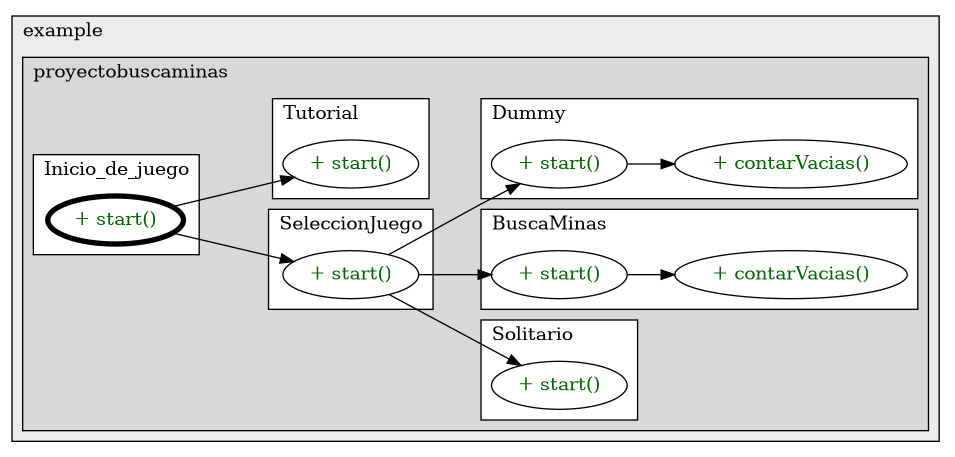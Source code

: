 @startuml

/' diagram meta data start
config=CallConfiguration;
{
  "rootMethod": "com.example.proyectobuscaminas.Inicio_de_juego#start(Stage)",
  "projectClassification": {
    "searchMode": "OpenProject", // OpenProject, AllProjects
    "includedProjects": "",
    "pathEndKeywords": "*.impl",
    "isClientPath": "",
    "isClientName": "",
    "isTestPath": "",
    "isTestName": "",
    "isMappingPath": "",
    "isMappingName": "",
    "isDataAccessPath": "",
    "isDataAccessName": "",
    "isDataStructurePath": "",
    "isDataStructureName": "",
    "isInterfaceStructuresPath": "",
    "isInterfaceStructuresName": "",
    "isEntryPointPath": "",
    "isEntryPointName": "",
    "treatFinalFieldsAsMandatory": false
  },
  "graphRestriction": {
    "classPackageExcludeFilter": "",
    "classPackageIncludeFilter": "",
    "classNameExcludeFilter": "",
    "classNameIncludeFilter": "",
    "methodNameExcludeFilter": "",
    "methodNameIncludeFilter": "",
    "removeByInheritance": "", // inheritance/annotation based filtering is done in a second step
    "removeByAnnotation": "",
    "removeByClassPackage": "", // cleanup the graph after inheritance/annotation based filtering is done
    "removeByClassName": "",
    "cutMappings": false,
    "cutEnum": true,
    "cutTests": true,
    "cutClient": true,
    "cutDataAccess": false,
    "cutInterfaceStructures": false,
    "cutDataStructures": false,
    "cutGetterAndSetter": true,
    "cutConstructors": true
  },
  "graphTraversal": {
    "forwardDepth": 3,
    "backwardDepth": 3,
    "classPackageExcludeFilter": "",
    "classPackageIncludeFilter": "",
    "classNameExcludeFilter": "",
    "classNameIncludeFilter": "",
    "methodNameExcludeFilter": "",
    "methodNameIncludeFilter": "",
    "hideMappings": false,
    "hideDataStructures": false,
    "hidePrivateMethods": true,
    "hideInterfaceCalls": true, // indirection: implementation -> interface (is hidden) -> implementation
    "onlyShowApplicationEntryPoints": false, // root node is included
    "useMethodCallsForStructureDiagram": "ForwardOnly" // ForwardOnly, BothDirections, No
  },
  "details": {
    "aggregation": "GroupByClass", // ByClass, GroupByClass, None
    "showMethodParametersTypes": false,
    "showMethodParametersNames": false,
    "showMethodReturnType": false,
    "showPackageLevels": 2,
    "showCallOrder": false,
    "edgeMode": "MethodsOnly", // TypesOnly, MethodsOnly, TypesAndMethods, MethodsAndDirectTypeUsage
    "showDetailedClassStructure": false
  },
  "rootClass": "com.example.proyectobuscaminas.Inicio_de_juego",
  "extensionCallbackMethod": "" // qualified.class.name#methodName - signature: public static String method(String)
}
diagram meta data end '/



digraph g {
    rankdir="LR"
    splines=polyline
    

'nodes 
subgraph cluster_1322970774 { 
   	label=example
	labeljust=l
	fillcolor="#ececec"
	style=filled
   
   subgraph cluster_249303121 { 
   	label=proyectobuscaminas
	labeljust=l
	fillcolor="#d8d8d8"
	style=filled
   
   subgraph cluster_1238532864 { 
   	label=Solitario
	labeljust=l
	fillcolor=white
	style=filled
   
   Solitario216037316XXXstart80204510[
	label="+ start()"
	style=filled
	fillcolor=white
	tooltip="Solitario

null"
	fontcolor=darkgreen
];
} 

subgraph cluster_1452221736 { 
   	label=BuscaMinas
	labeljust=l
	fillcolor=white
	style=filled
   
   BuscaMinas216037316XXXcontarVacias515322732[
	label="+ contarVacias()"
	style=filled
	fillcolor=white
	tooltip="BuscaMinas

&#10;  Contar vacias int.&#10; &#10;  @param filathe fila&#10;  @param columna the columna&#10;  @return the int&#10; "
	fontcolor=darkgreen
];

BuscaMinas216037316XXXstart80204510[
	label="+ start()"
	style=filled
	fillcolor=white
	tooltip="BuscaMinas

null"
	fontcolor=darkgreen
];
} 

subgraph cluster_2018387383 { 
   	label=SeleccionJuego
	labeljust=l
	fillcolor=white
	style=filled
   
   SeleccionJuego216037316XXXstart80204510[
	label="+ start()"
	style=filled
	fillcolor=white
	tooltip="SeleccionJuego

null"
	fontcolor=darkgreen
];
} 

subgraph cluster_406623146 { 
   	label=Dummy
	labeljust=l
	fillcolor=white
	style=filled
   
   Dummy216037316XXXcontarVacias515322732[
	label="+ contarVacias()"
	style=filled
	fillcolor=white
	tooltip="Dummy

&#10;  Contar vacias int.&#10; &#10;  @param filathe fila&#10;  @param columna the columna&#10;  @return the int&#10; "
	fontcolor=darkgreen
];

Dummy216037316XXXstart80204510[
	label="+ start()"
	style=filled
	fillcolor=white
	tooltip="Dummy

null"
	fontcolor=darkgreen
];
} 

subgraph cluster_414940400 { 
   	label=Tutorial
	labeljust=l
	fillcolor=white
	style=filled
   
   Tutorial216037316XXXstart80204510[
	label="+ start()"
	style=filled
	fillcolor=white
	tooltip="Tutorial

null"
	fontcolor=darkgreen
];
} 

subgraph cluster_459425900 { 
   	label=Inicio_de_juego
	labeljust=l
	fillcolor=white
	style=filled
   
   Inicio_de_juego216037316XXXstart80204510[
	label="+ start()"
	style=filled
	fillcolor=white
	tooltip="Inicio_de_juego

null"
	penwidth=4
	fontcolor=darkgreen
];
} 
} 
} 

'edges    
BuscaMinas216037316XXXstart80204510 -> BuscaMinas216037316XXXcontarVacias515322732;
Dummy216037316XXXstart80204510 -> Dummy216037316XXXcontarVacias515322732;
Inicio_de_juego216037316XXXstart80204510 -> SeleccionJuego216037316XXXstart80204510;
Inicio_de_juego216037316XXXstart80204510 -> Tutorial216037316XXXstart80204510;
SeleccionJuego216037316XXXstart80204510 -> BuscaMinas216037316XXXstart80204510;
SeleccionJuego216037316XXXstart80204510 -> Dummy216037316XXXstart80204510;
SeleccionJuego216037316XXXstart80204510 -> Solitario216037316XXXstart80204510;
    
}
@enduml